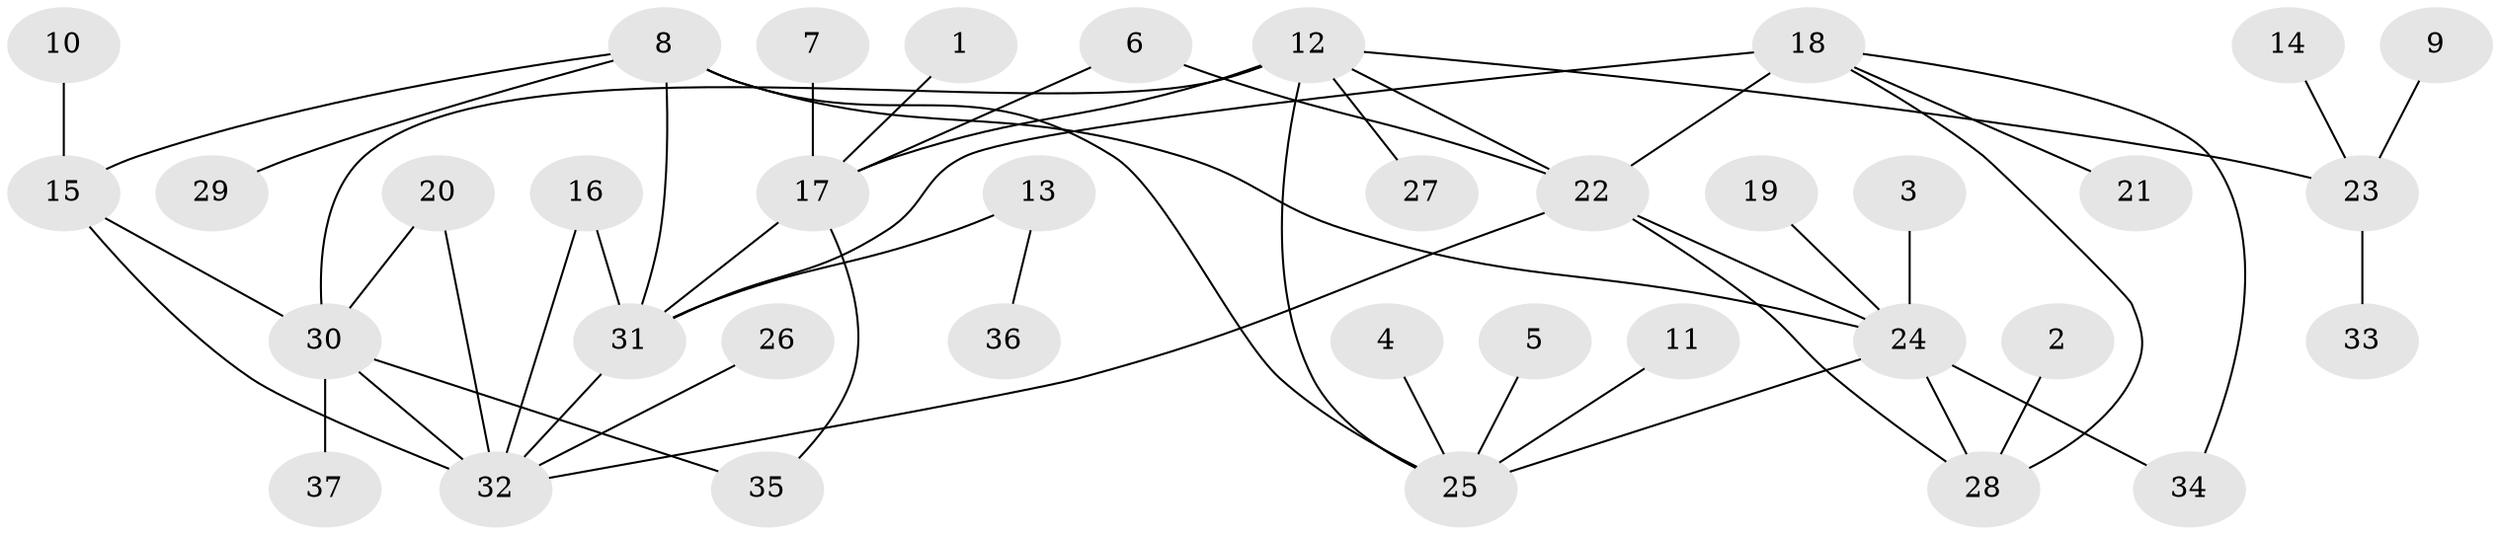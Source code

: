 // original degree distribution, {4: 0.0410958904109589, 5: 0.0547945205479452, 9: 0.0136986301369863, 8: 0.0410958904109589, 7: 0.0547945205479452, 3: 0.1095890410958904, 1: 0.5342465753424658, 6: 0.0136986301369863, 2: 0.136986301369863}
// Generated by graph-tools (version 1.1) at 2025/26/03/09/25 03:26:34]
// undirected, 37 vertices, 51 edges
graph export_dot {
graph [start="1"]
  node [color=gray90,style=filled];
  1;
  2;
  3;
  4;
  5;
  6;
  7;
  8;
  9;
  10;
  11;
  12;
  13;
  14;
  15;
  16;
  17;
  18;
  19;
  20;
  21;
  22;
  23;
  24;
  25;
  26;
  27;
  28;
  29;
  30;
  31;
  32;
  33;
  34;
  35;
  36;
  37;
  1 -- 17 [weight=1.0];
  2 -- 28 [weight=1.0];
  3 -- 24 [weight=1.0];
  4 -- 25 [weight=1.0];
  5 -- 25 [weight=1.0];
  6 -- 17 [weight=1.0];
  6 -- 22 [weight=1.0];
  7 -- 17 [weight=1.0];
  8 -- 15 [weight=1.0];
  8 -- 24 [weight=1.0];
  8 -- 25 [weight=1.0];
  8 -- 29 [weight=1.0];
  8 -- 31 [weight=1.0];
  9 -- 23 [weight=1.0];
  10 -- 15 [weight=1.0];
  11 -- 25 [weight=1.0];
  12 -- 17 [weight=1.0];
  12 -- 22 [weight=1.0];
  12 -- 23 [weight=1.0];
  12 -- 25 [weight=1.0];
  12 -- 27 [weight=1.0];
  12 -- 30 [weight=2.0];
  13 -- 31 [weight=1.0];
  13 -- 36 [weight=1.0];
  14 -- 23 [weight=1.0];
  15 -- 30 [weight=1.0];
  15 -- 32 [weight=2.0];
  16 -- 31 [weight=1.0];
  16 -- 32 [weight=1.0];
  17 -- 31 [weight=2.0];
  17 -- 35 [weight=1.0];
  18 -- 21 [weight=1.0];
  18 -- 22 [weight=1.0];
  18 -- 28 [weight=1.0];
  18 -- 31 [weight=2.0];
  18 -- 34 [weight=1.0];
  19 -- 24 [weight=1.0];
  20 -- 30 [weight=1.0];
  20 -- 32 [weight=1.0];
  22 -- 24 [weight=1.0];
  22 -- 28 [weight=1.0];
  22 -- 32 [weight=1.0];
  23 -- 33 [weight=1.0];
  24 -- 25 [weight=1.0];
  24 -- 28 [weight=1.0];
  24 -- 34 [weight=1.0];
  26 -- 32 [weight=1.0];
  30 -- 32 [weight=1.0];
  30 -- 35 [weight=1.0];
  30 -- 37 [weight=1.0];
  31 -- 32 [weight=1.0];
}
